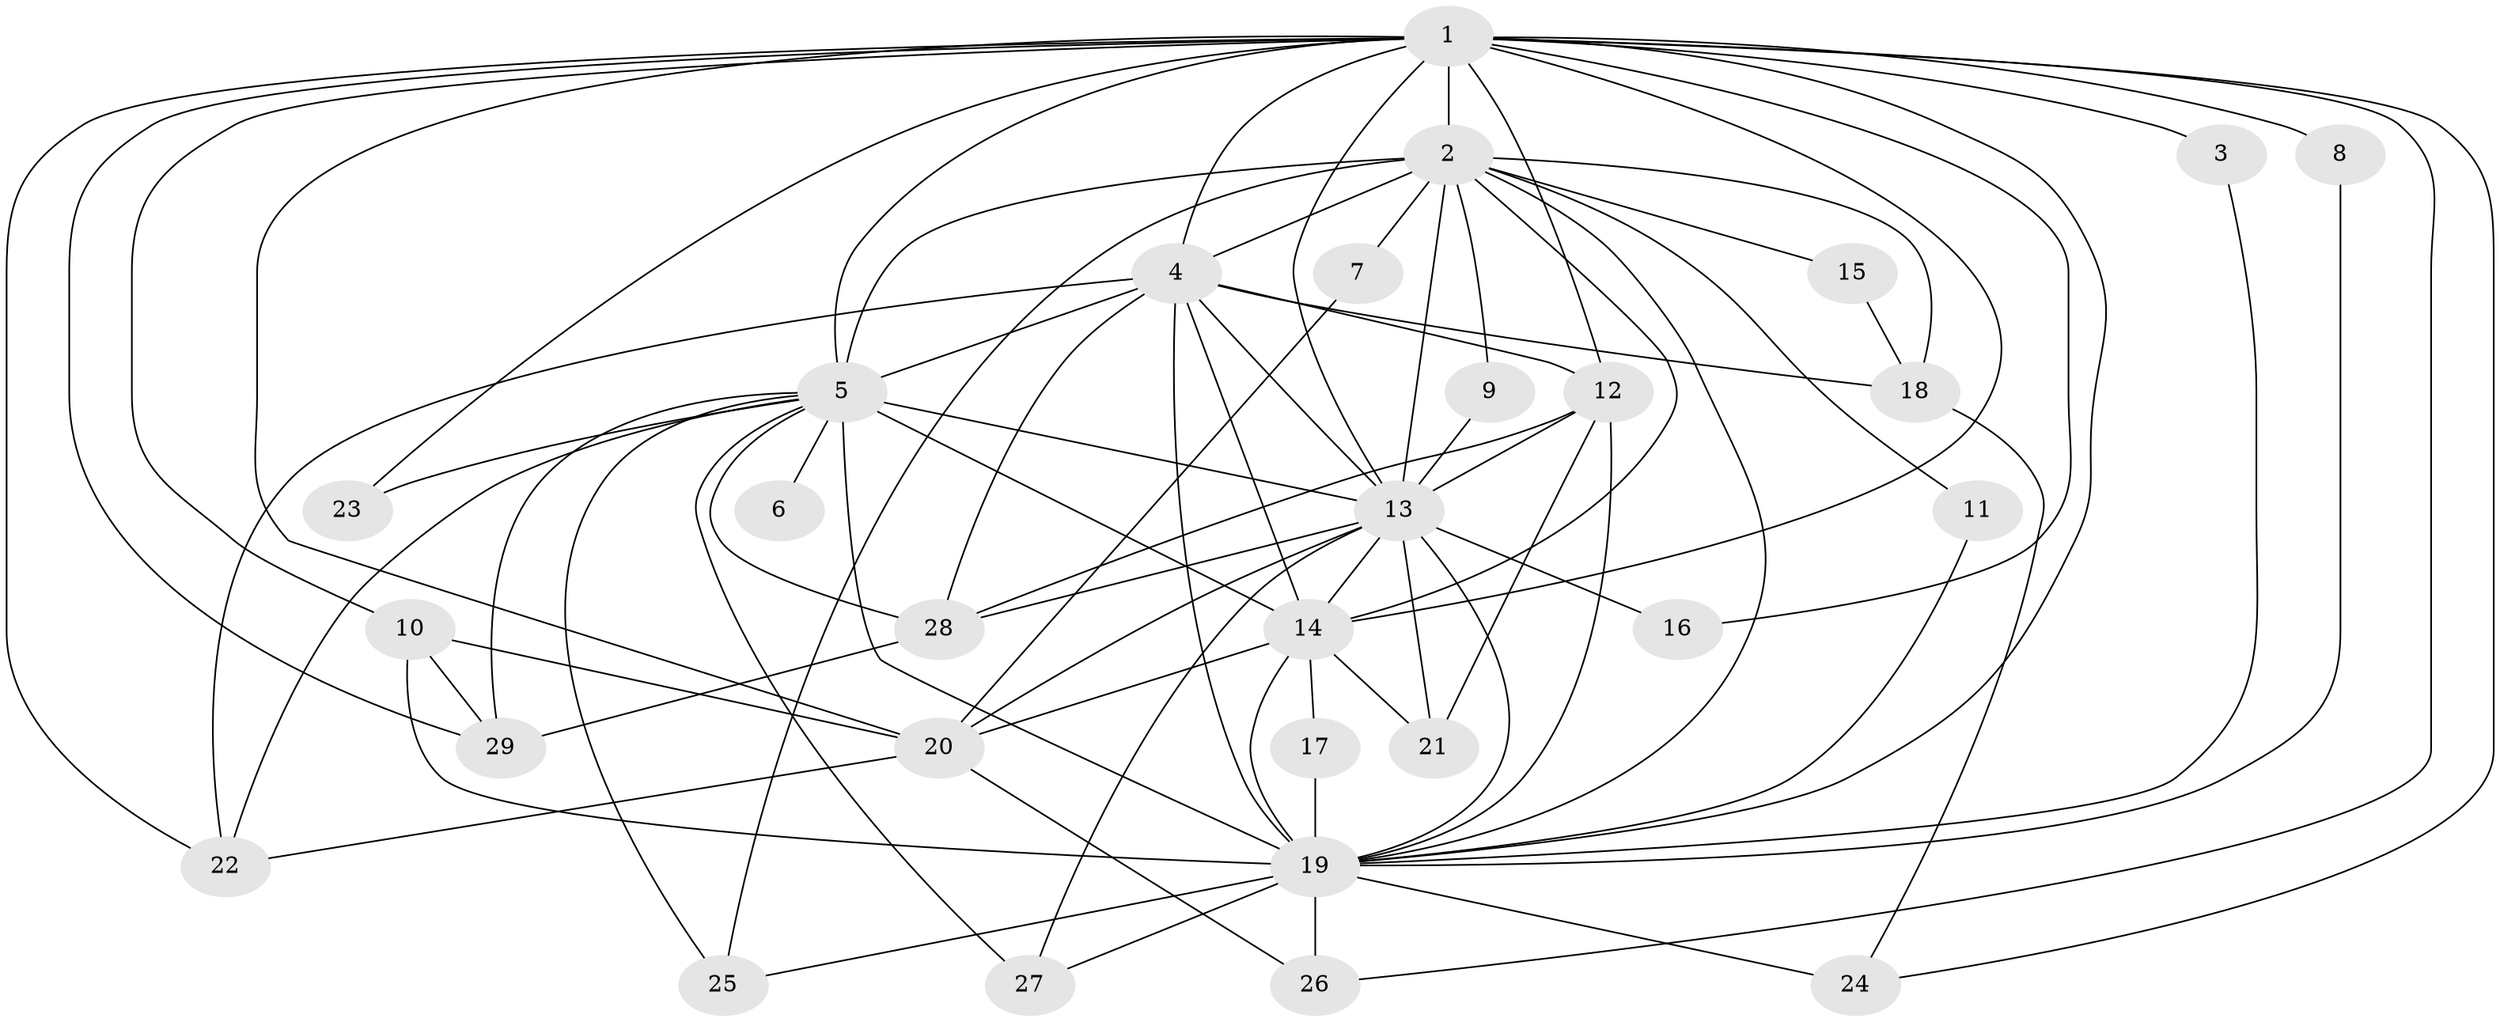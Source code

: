 // original degree distribution, {12: 0.028169014084507043, 25: 0.014084507042253521, 17: 0.014084507042253521, 19: 0.028169014084507043, 23: 0.014084507042253521, 11: 0.014084507042253521, 18: 0.014084507042253521, 14: 0.014084507042253521, 2: 0.5211267605633803, 6: 0.028169014084507043, 8: 0.014084507042253521, 5: 0.028169014084507043, 4: 0.04225352112676056, 3: 0.22535211267605634}
// Generated by graph-tools (version 1.1) at 2025/36/03/04/25 23:36:21]
// undirected, 29 vertices, 79 edges
graph export_dot {
  node [color=gray90,style=filled];
  1;
  2;
  3;
  4;
  5;
  6;
  7;
  8;
  9;
  10;
  11;
  12;
  13;
  14;
  15;
  16;
  17;
  18;
  19;
  20;
  21;
  22;
  23;
  24;
  25;
  26;
  27;
  28;
  29;
  1 -- 2 [weight=2.0];
  1 -- 3 [weight=1.0];
  1 -- 4 [weight=3.0];
  1 -- 5 [weight=1.0];
  1 -- 8 [weight=1.0];
  1 -- 10 [weight=2.0];
  1 -- 12 [weight=1.0];
  1 -- 13 [weight=2.0];
  1 -- 14 [weight=4.0];
  1 -- 16 [weight=1.0];
  1 -- 19 [weight=1.0];
  1 -- 20 [weight=1.0];
  1 -- 22 [weight=1.0];
  1 -- 23 [weight=1.0];
  1 -- 24 [weight=1.0];
  1 -- 26 [weight=1.0];
  1 -- 29 [weight=1.0];
  2 -- 4 [weight=5.0];
  2 -- 5 [weight=2.0];
  2 -- 7 [weight=2.0];
  2 -- 9 [weight=1.0];
  2 -- 11 [weight=1.0];
  2 -- 13 [weight=2.0];
  2 -- 14 [weight=4.0];
  2 -- 15 [weight=2.0];
  2 -- 18 [weight=1.0];
  2 -- 19 [weight=2.0];
  2 -- 25 [weight=1.0];
  3 -- 19 [weight=1.0];
  4 -- 5 [weight=3.0];
  4 -- 12 [weight=2.0];
  4 -- 13 [weight=3.0];
  4 -- 14 [weight=4.0];
  4 -- 18 [weight=3.0];
  4 -- 19 [weight=3.0];
  4 -- 22 [weight=1.0];
  4 -- 28 [weight=1.0];
  5 -- 6 [weight=1.0];
  5 -- 13 [weight=1.0];
  5 -- 14 [weight=3.0];
  5 -- 19 [weight=1.0];
  5 -- 22 [weight=1.0];
  5 -- 23 [weight=1.0];
  5 -- 25 [weight=1.0];
  5 -- 27 [weight=1.0];
  5 -- 28 [weight=1.0];
  5 -- 29 [weight=1.0];
  7 -- 20 [weight=1.0];
  8 -- 19 [weight=1.0];
  9 -- 13 [weight=2.0];
  10 -- 19 [weight=1.0];
  10 -- 20 [weight=1.0];
  10 -- 29 [weight=1.0];
  11 -- 19 [weight=1.0];
  12 -- 13 [weight=1.0];
  12 -- 19 [weight=1.0];
  12 -- 21 [weight=1.0];
  12 -- 28 [weight=2.0];
  13 -- 14 [weight=2.0];
  13 -- 16 [weight=1.0];
  13 -- 19 [weight=1.0];
  13 -- 20 [weight=1.0];
  13 -- 21 [weight=1.0];
  13 -- 27 [weight=1.0];
  13 -- 28 [weight=1.0];
  14 -- 17 [weight=1.0];
  14 -- 19 [weight=3.0];
  14 -- 20 [weight=2.0];
  14 -- 21 [weight=1.0];
  15 -- 18 [weight=1.0];
  17 -- 19 [weight=1.0];
  18 -- 24 [weight=1.0];
  19 -- 24 [weight=2.0];
  19 -- 25 [weight=1.0];
  19 -- 26 [weight=1.0];
  19 -- 27 [weight=1.0];
  20 -- 22 [weight=1.0];
  20 -- 26 [weight=1.0];
  28 -- 29 [weight=2.0];
}
